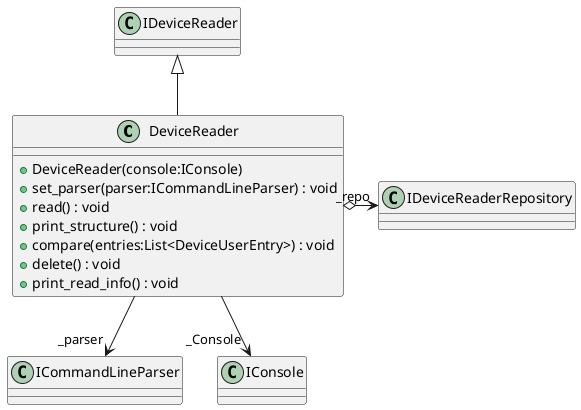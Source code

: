 @startuml
class DeviceReader {
    + DeviceReader(console:IConsole)
    + set_parser(parser:ICommandLineParser) : void
    + read() : void
    + print_structure() : void
    + compare(entries:List<DeviceUserEntry>) : void
    + delete() : void
    + print_read_info() : void
}
IDeviceReader <|-- DeviceReader
DeviceReader --> "_parser" ICommandLineParser
DeviceReader o-> "_repo" IDeviceReaderRepository
DeviceReader --> "_Console" IConsole
@enduml
